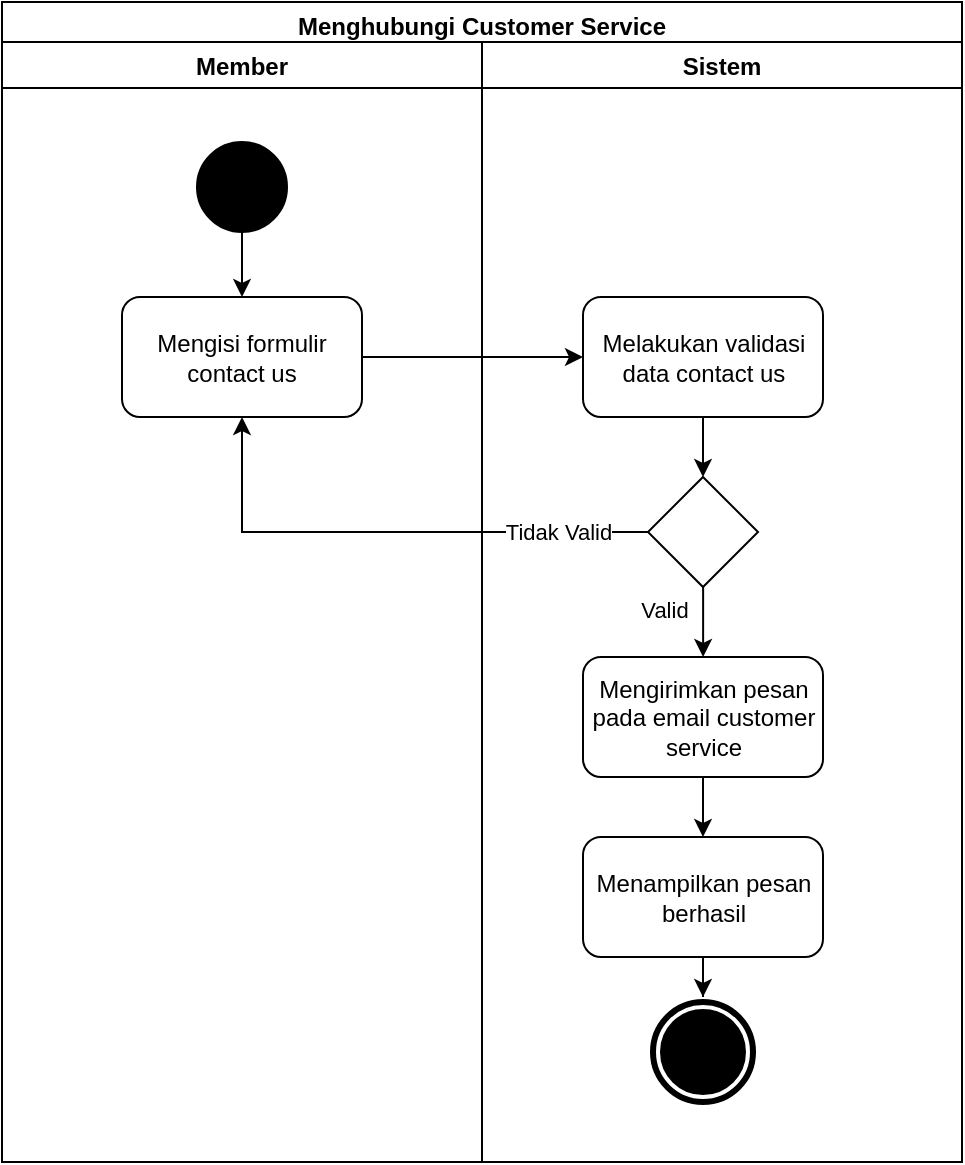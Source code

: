<mxfile version="18.1.3" type="device"><diagram id="prtHgNgQTEPvFCAcTncT" name="Page-1"><mxGraphModel dx="1038" dy="489" grid="1" gridSize="10" guides="1" tooltips="1" connect="1" arrows="1" fold="1" page="1" pageScale="1" pageWidth="827" pageHeight="1169" math="0" shadow="0"><root><mxCell id="0"/><mxCell id="1" parent="0"/><mxCell id="xOL2CaStUpzWwHvCU3t6-1" value="Menghubungi Customer Service" style="swimlane;fillColor=none;" parent="1" vertex="1"><mxGeometry x="174" y="60" width="480" height="580" as="geometry"/></mxCell><mxCell id="xOL2CaStUpzWwHvCU3t6-3" value="Member" style="swimlane;startSize=23;" parent="xOL2CaStUpzWwHvCU3t6-1" vertex="1"><mxGeometry y="20" width="240" height="560" as="geometry"/></mxCell><mxCell id="aUpHOSB8hvbmVeuexkNg-1" style="edgeStyle=orthogonalEdgeStyle;rounded=0;orthogonalLoop=1;jettySize=auto;html=1;" edge="1" parent="xOL2CaStUpzWwHvCU3t6-3" source="xOL2CaStUpzWwHvCU3t6-4" target="8zHcvoFwlnrDgQcp2ZAG-1"><mxGeometry relative="1" as="geometry"/></mxCell><mxCell id="xOL2CaStUpzWwHvCU3t6-4" value="" style="ellipse;whiteSpace=wrap;html=1;aspect=fixed;fillColor=#000000;" parent="xOL2CaStUpzWwHvCU3t6-3" vertex="1"><mxGeometry x="97.5" y="50" width="45" height="45" as="geometry"/></mxCell><mxCell id="8zHcvoFwlnrDgQcp2ZAG-1" value="&lt;span&gt;Mengisi formulir contact us&lt;/span&gt;" style="rounded=1;whiteSpace=wrap;html=1;fillColor=none;" parent="xOL2CaStUpzWwHvCU3t6-3" vertex="1"><mxGeometry x="60" y="127.5" width="120" height="60" as="geometry"/></mxCell><mxCell id="8zHcvoFwlnrDgQcp2ZAG-3" value="Melakukan validasi data contact us" style="rounded=1;whiteSpace=wrap;html=1;fillColor=none;" parent="xOL2CaStUpzWwHvCU3t6-3" vertex="1"><mxGeometry x="290.5" y="127.5" width="120" height="60" as="geometry"/></mxCell><mxCell id="8zHcvoFwlnrDgQcp2ZAG-4" value="Valid" style="edgeStyle=orthogonalEdgeStyle;rounded=0;orthogonalLoop=1;jettySize=auto;html=1;" parent="xOL2CaStUpzWwHvCU3t6-3" edge="1"><mxGeometry x="-0.333" y="-20" relative="1" as="geometry"><mxPoint as="offset"/><mxPoint x="350.559" y="272.441" as="sourcePoint"/><mxPoint x="350.559" y="307.5" as="targetPoint"/></mxGeometry></mxCell><mxCell id="8zHcvoFwlnrDgQcp2ZAG-5" value="" style="rhombus;whiteSpace=wrap;html=1;fillColor=none;" parent="xOL2CaStUpzWwHvCU3t6-3" vertex="1"><mxGeometry x="323" y="217.5" width="55" height="55" as="geometry"/></mxCell><mxCell id="8zHcvoFwlnrDgQcp2ZAG-6" value="Mengirimkan pesan pada email customer service" style="rounded=1;whiteSpace=wrap;html=1;fillColor=none;" parent="xOL2CaStUpzWwHvCU3t6-3" vertex="1"><mxGeometry x="290.5" y="307.5" width="120" height="60" as="geometry"/></mxCell><mxCell id="8zHcvoFwlnrDgQcp2ZAG-7" style="edgeStyle=orthogonalEdgeStyle;rounded=0;orthogonalLoop=1;jettySize=auto;html=1;exitX=0;exitY=0.5;exitDx=0;exitDy=0;entryX=0.5;entryY=1;entryDx=0;entryDy=0;" parent="xOL2CaStUpzWwHvCU3t6-3" source="8zHcvoFwlnrDgQcp2ZAG-5" target="8zHcvoFwlnrDgQcp2ZAG-1" edge="1"><mxGeometry relative="1" as="geometry"/></mxCell><mxCell id="8zHcvoFwlnrDgQcp2ZAG-8" value="Tidak Valid" style="edgeLabel;html=1;align=center;verticalAlign=middle;resizable=0;points=[];" parent="8zHcvoFwlnrDgQcp2ZAG-7" vertex="1" connectable="0"><mxGeometry x="-0.51" relative="1" as="geometry"><mxPoint x="19" as="offset"/></mxGeometry></mxCell><mxCell id="8zHcvoFwlnrDgQcp2ZAG-2" style="edgeStyle=orthogonalEdgeStyle;rounded=0;orthogonalLoop=1;jettySize=auto;html=1;" parent="xOL2CaStUpzWwHvCU3t6-3" source="8zHcvoFwlnrDgQcp2ZAG-3" target="8zHcvoFwlnrDgQcp2ZAG-5" edge="1"><mxGeometry relative="1" as="geometry"/></mxCell><mxCell id="8zHcvoFwlnrDgQcp2ZAG-9" style="edgeStyle=orthogonalEdgeStyle;rounded=0;orthogonalLoop=1;jettySize=auto;html=1;entryX=0;entryY=0.5;entryDx=0;entryDy=0;" parent="xOL2CaStUpzWwHvCU3t6-3" source="8zHcvoFwlnrDgQcp2ZAG-1" target="8zHcvoFwlnrDgQcp2ZAG-3" edge="1"><mxGeometry relative="1" as="geometry"/></mxCell><mxCell id="8zHcvoFwlnrDgQcp2ZAG-13" value="Menampilkan pesan berhasil" style="rounded=1;whiteSpace=wrap;html=1;fillColor=none;" parent="xOL2CaStUpzWwHvCU3t6-3" vertex="1"><mxGeometry x="290.5" y="397.5" width="120" height="60" as="geometry"/></mxCell><mxCell id="8zHcvoFwlnrDgQcp2ZAG-14" style="edgeStyle=orthogonalEdgeStyle;rounded=0;orthogonalLoop=1;jettySize=auto;html=1;" parent="xOL2CaStUpzWwHvCU3t6-3" source="8zHcvoFwlnrDgQcp2ZAG-6" target="8zHcvoFwlnrDgQcp2ZAG-13" edge="1"><mxGeometry relative="1" as="geometry"/></mxCell><mxCell id="xOL2CaStUpzWwHvCU3t6-19" value="" style="ellipse;shape=doubleEllipse;whiteSpace=wrap;html=1;aspect=fixed;fillColor=#000000;strokeColor=#FFFFFF;strokeWidth=2;" parent="xOL2CaStUpzWwHvCU3t6-3" vertex="1"><mxGeometry x="323" y="477.5" width="55" height="55" as="geometry"/></mxCell><mxCell id="8zHcvoFwlnrDgQcp2ZAG-15" style="edgeStyle=orthogonalEdgeStyle;rounded=0;orthogonalLoop=1;jettySize=auto;html=1;" parent="xOL2CaStUpzWwHvCU3t6-3" source="8zHcvoFwlnrDgQcp2ZAG-13" target="xOL2CaStUpzWwHvCU3t6-19" edge="1"><mxGeometry relative="1" as="geometry"/></mxCell><mxCell id="xOL2CaStUpzWwHvCU3t6-2" value="Sistem" style="swimlane;" parent="xOL2CaStUpzWwHvCU3t6-1" vertex="1"><mxGeometry x="240" y="20" width="240" height="560" as="geometry"/></mxCell></root></mxGraphModel></diagram></mxfile>